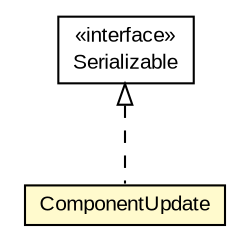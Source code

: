 #!/usr/local/bin/dot
#
# Class diagram 
# Generated by UMLGraph version 5.3 (http://www.umlgraph.org/)
#

digraph G {
	edge [fontname="arial",fontsize=10,labelfontname="arial",labelfontsize=10];
	node [fontname="arial",fontsize=10,shape=plaintext];
	nodesep=0.25;
	ranksep=0.5;
	// context.arch.logging.hibernate.ComponentUpdate
	c164984 [label=<<table title="context.arch.logging.hibernate.ComponentUpdate" border="0" cellborder="1" cellspacing="0" cellpadding="2" port="p" bgcolor="lemonChiffon" href="./ComponentUpdate.html">
		<tr><td><table border="0" cellspacing="0" cellpadding="1">
<tr><td align="center" balign="center"> ComponentUpdate </td></tr>
		</table></td></tr>
		</table>>, fontname="arial", fontcolor="black", fontsize=10.0];
	//context.arch.logging.hibernate.ComponentUpdate implements java.io.Serializable
	c164989:p -> c164984:p [dir=back,arrowtail=empty,style=dashed];
	// java.io.Serializable
	c164989 [label=<<table title="java.io.Serializable" border="0" cellborder="1" cellspacing="0" cellpadding="2" port="p" href="http://java.sun.com/j2se/1.4.2/docs/api/java/io/Serializable.html">
		<tr><td><table border="0" cellspacing="0" cellpadding="1">
<tr><td align="center" balign="center"> &#171;interface&#187; </td></tr>
<tr><td align="center" balign="center"> Serializable </td></tr>
		</table></td></tr>
		</table>>, fontname="arial", fontcolor="black", fontsize=10.0];
}

